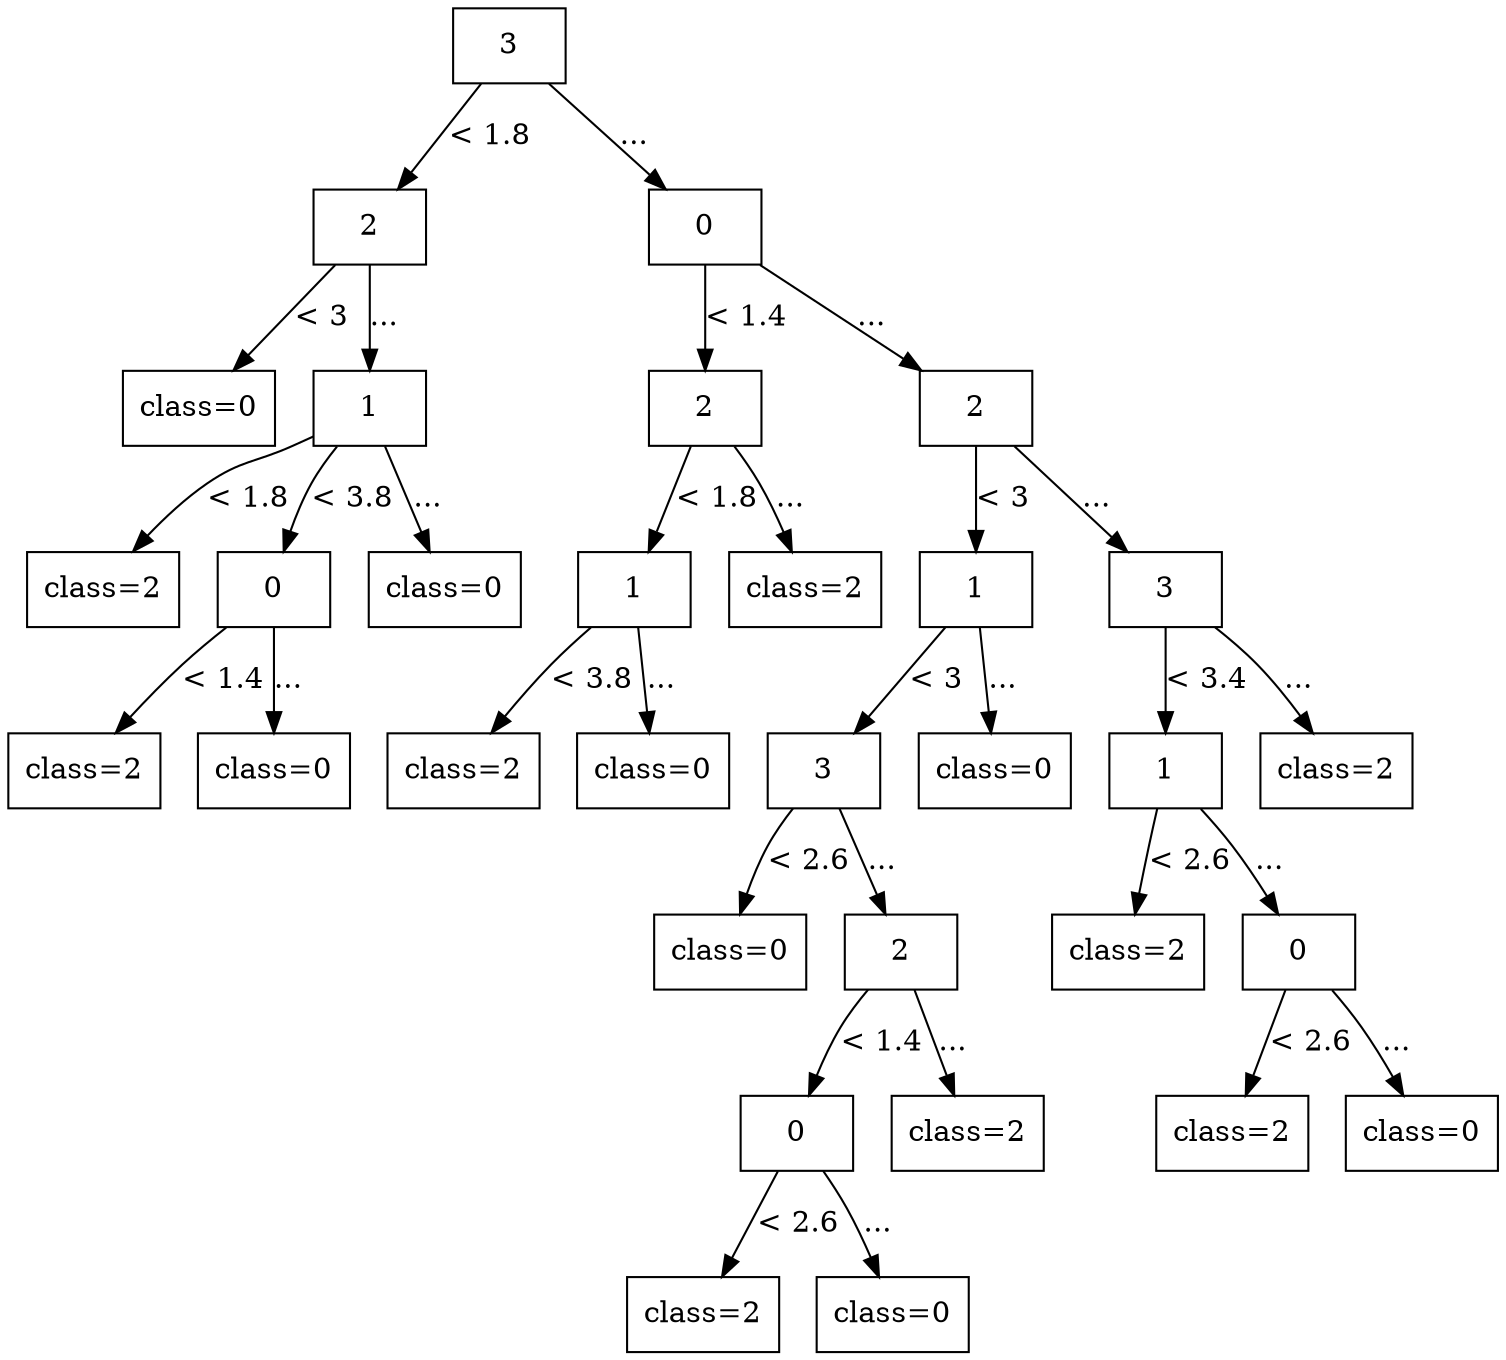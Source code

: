 digraph G {
node [shape=box];

0 [label="3"];

1 [label="2"];
9 [label="0"];

0 -> 1 [label="< 1.8"];
0 -> 9 [label="..."];

2 [label="class=0"];
3 [label="1"];
10 [label="2"];
15 [label="2"];

1 -> 2 [label="< 3"];
1 -> 3 [label="..."];
9 -> 10 [label="< 1.4"];
9 -> 15 [label="..."];

4 [label="class=2"];
5 [label="0"];
8 [label="class=0"];
11 [label="1"];
14 [label="class=2"];
16 [label="1"];
25 [label="3"];

3 -> 4 [label="< 1.8"];
3 -> 5 [label="< 3.8"];
3 -> 8 [label="..."];
10 -> 11 [label="< 1.8"];
10 -> 14 [label="..."];
15 -> 16 [label="< 3"];
15 -> 25 [label="..."];

6 [label="class=2"];
7 [label="class=0"];
12 [label="class=2"];
13 [label="class=0"];
17 [label="3"];
24 [label="class=0"];
26 [label="1"];
31 [label="class=2"];

5 -> 6 [label="< 1.4"];
5 -> 7 [label="..."];
11 -> 12 [label="< 3.8"];
11 -> 13 [label="..."];
16 -> 17 [label="< 3"];
16 -> 24 [label="..."];
25 -> 26 [label="< 3.4"];
25 -> 31 [label="..."];

18 [label="class=0"];
19 [label="2"];
27 [label="class=2"];
28 [label="0"];

17 -> 18 [label="< 2.6"];
17 -> 19 [label="..."];
26 -> 27 [label="< 2.6"];
26 -> 28 [label="..."];

20 [label="0"];
23 [label="class=2"];
29 [label="class=2"];
30 [label="class=0"];

19 -> 20 [label="< 1.4"];
19 -> 23 [label="..."];
28 -> 29 [label="< 2.6"];
28 -> 30 [label="..."];

21 [label="class=2"];
22 [label="class=0"];

20 -> 21 [label="< 2.6"];
20 -> 22 [label="..."];

}
